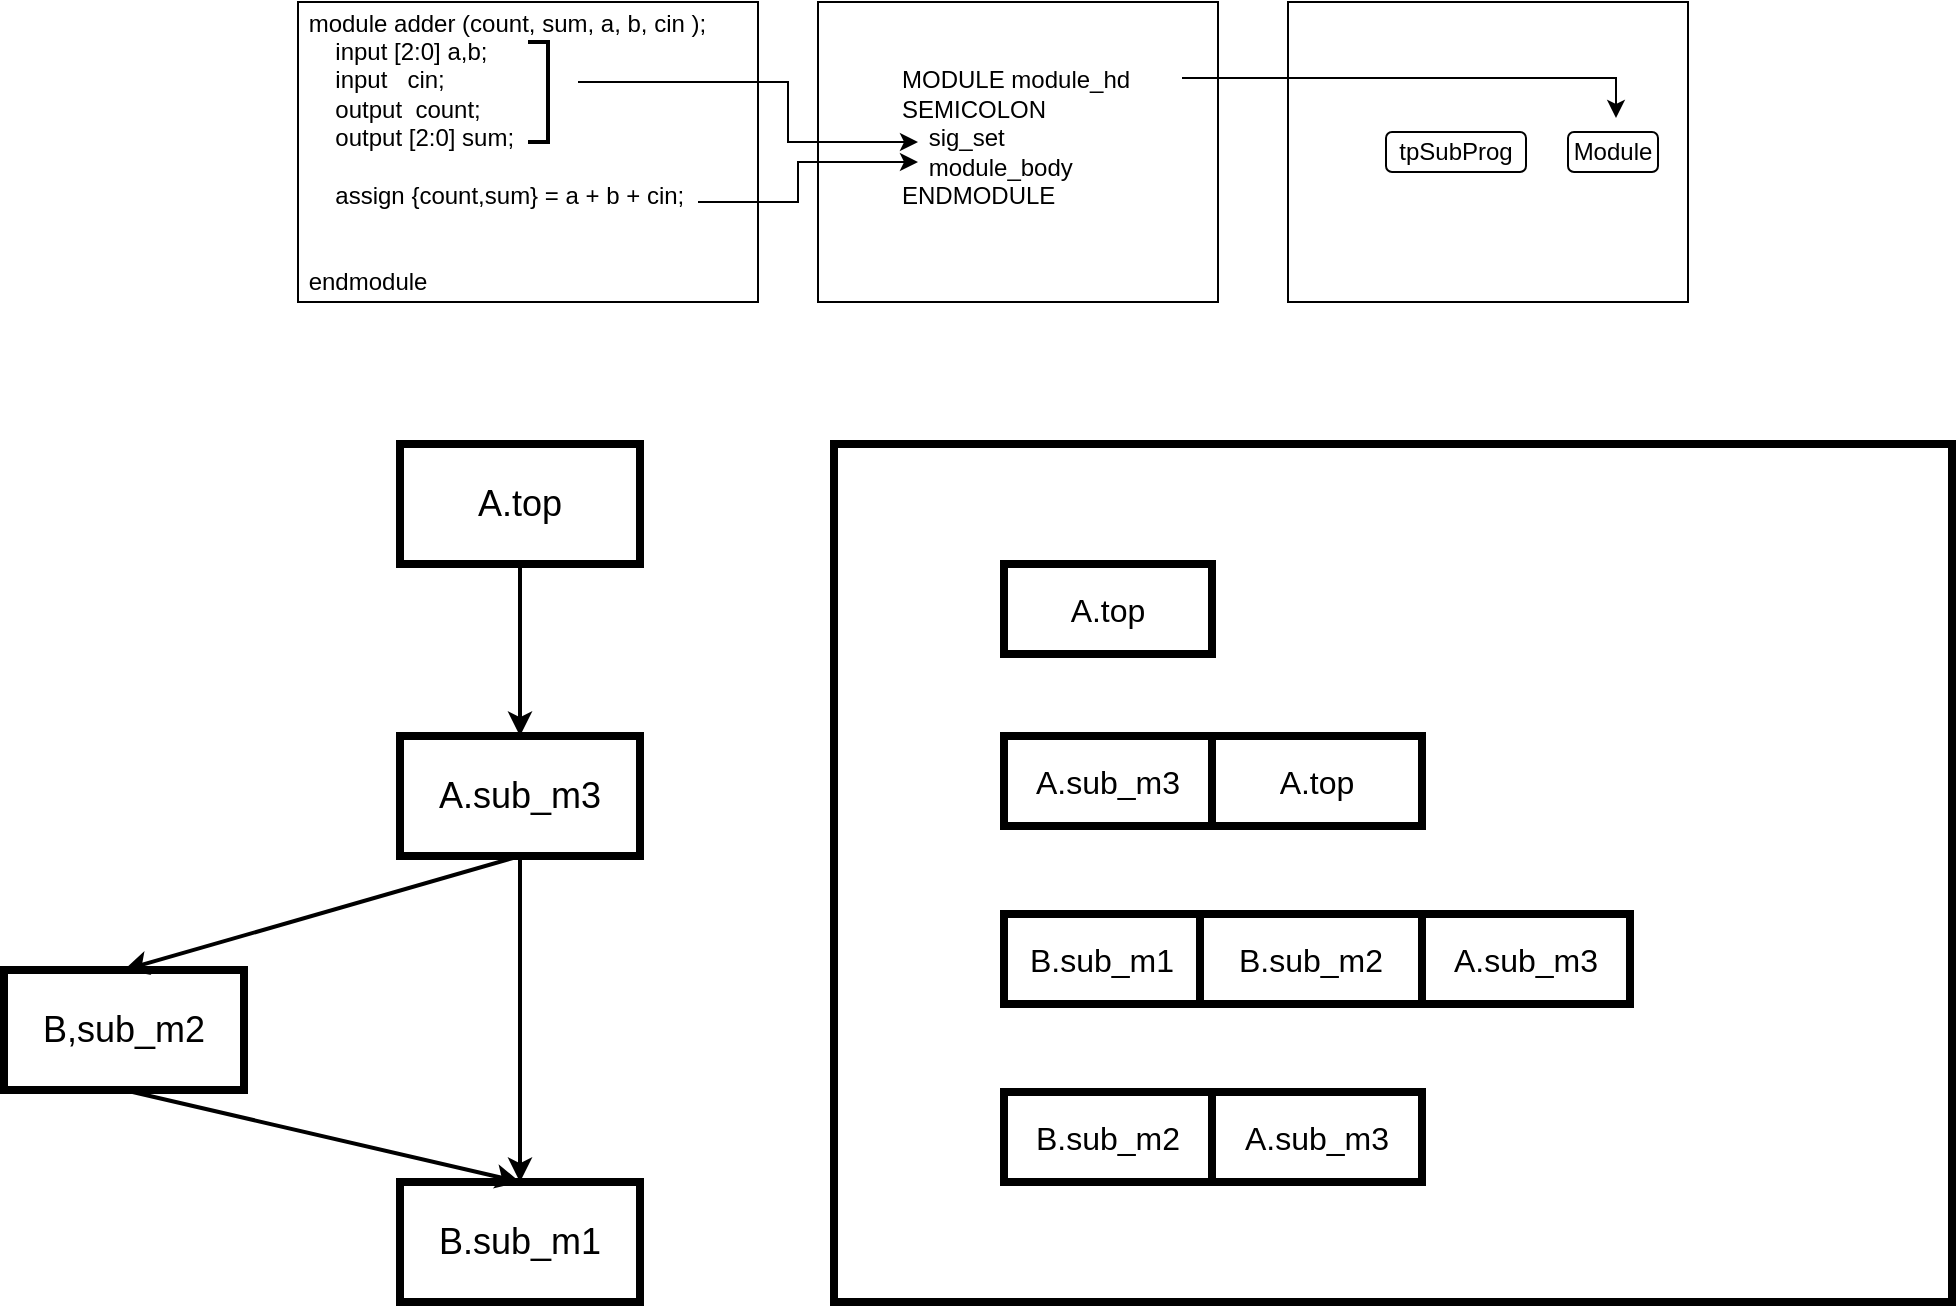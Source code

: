 <mxfile version="21.6.6" type="github">
  <diagram id="rXbX0RpggIG3IfS-PWig" name="Page-1">
    <mxGraphModel dx="2158" dy="929" grid="0" gridSize="10" guides="1" tooltips="1" connect="1" arrows="1" fold="1" page="0" pageScale="1" pageWidth="827" pageHeight="1169" math="0" shadow="0">
      <root>
        <mxCell id="0" />
        <mxCell id="1" parent="0" />
        <mxCell id="cKB5U1kXn6HKcrtO8T9M-33" value="&lt;blockquote style=&quot;margin: 0 0 0 40px; border: none; padding: 0px;&quot;&gt;&lt;br&gt;&lt;/blockquote&gt;" style="rounded=0;whiteSpace=wrap;html=1;align=left;labelBackgroundColor=none;" parent="1" vertex="1">
          <mxGeometry x="575" y="170" width="200" height="150" as="geometry" />
        </mxCell>
        <mxCell id="cKB5U1kXn6HKcrtO8T9M-1" value="&lt;blockquote style=&quot;margin: 0 0 0 40px; border: none; padding: 0px;&quot;&gt;&lt;/blockquote&gt;&lt;span style=&quot;background-color: initial;&quot;&gt;&amp;nbsp;module adder (count, sum, a, b, cin );&lt;/span&gt;&lt;br&gt;&lt;blockquote style=&quot;margin: 0 0 0 40px; border: none; padding: 0px;&quot;&gt;&lt;/blockquote&gt;&lt;span style=&quot;background-color: initial;&quot;&gt;&amp;nbsp; &amp;nbsp; &amp;nbsp;input [2:0] a,b;&amp;nbsp;&lt;/span&gt;&lt;br&gt;&lt;blockquote style=&quot;margin: 0 0 0 40px; border: none; padding: 0px;&quot;&gt;&lt;/blockquote&gt;&lt;span style=&quot;background-color: initial;&quot;&gt;&amp;nbsp; &amp;nbsp; &amp;nbsp;input&amp;nbsp; &amp;nbsp;cin;&amp;nbsp;&lt;/span&gt;&lt;br&gt;&lt;blockquote style=&quot;margin: 0 0 0 40px; border: none; padding: 0px;&quot;&gt;&lt;/blockquote&gt;&lt;span style=&quot;background-color: initial;&quot;&gt;&amp;nbsp; &amp;nbsp; &amp;nbsp;output&amp;nbsp; count;&amp;nbsp;&lt;/span&gt;&lt;br&gt;&lt;blockquote style=&quot;margin: 0 0 0 40px; border: none; padding: 0px;&quot;&gt;&lt;/blockquote&gt;&lt;span style=&quot;background-color: initial;&quot;&gt;&amp;nbsp; &amp;nbsp; &amp;nbsp;output [2:0] sum;&amp;nbsp;&lt;/span&gt;&lt;br&gt;&lt;blockquote style=&quot;margin: 0 0 0 40px; border: none; padding: 0px;&quot;&gt;&lt;/blockquote&gt;&lt;span style=&quot;background-color: initial;&quot;&gt;&amp;nbsp; &amp;nbsp;&amp;nbsp;&lt;/span&gt;&lt;br&gt;&lt;blockquote style=&quot;margin: 0 0 0 40px; border: none; padding: 0px;&quot;&gt;&lt;/blockquote&gt;&lt;span style=&quot;background-color: initial;&quot;&gt;&amp;nbsp; &amp;nbsp; &amp;nbsp;assign {count,sum} = a + b + cin;&amp;nbsp;&lt;/span&gt;&lt;br&gt;&lt;br&gt;&lt;blockquote style=&quot;margin: 0 0 0 40px; border: none; padding: 0px;&quot;&gt;&lt;br&gt;&lt;/blockquote&gt;&lt;span style=&quot;background-color: initial;&quot;&gt;&amp;nbsp;endmodule&lt;/span&gt;" style="rounded=0;whiteSpace=wrap;html=1;align=left;labelBackgroundColor=none;" parent="1" vertex="1">
          <mxGeometry x="80" y="170" width="230" height="150" as="geometry" />
        </mxCell>
        <mxCell id="cKB5U1kXn6HKcrtO8T9M-2" value="&lt;blockquote style=&quot;margin: 0 0 0 40px; border: none; padding: 0px;&quot;&gt;MODULE module_hd SEMICOLON&lt;br&gt;&amp;nbsp; &amp;nbsp; sig_set&lt;br&gt;&amp;nbsp; &amp;nbsp; module_body&amp;nbsp; &amp;nbsp;&lt;br&gt;ENDMODULE&amp;nbsp; &amp;nbsp; &amp;nbsp; &amp;nbsp; &amp;nbsp; &amp;nbsp; &amp;nbsp; &amp;nbsp; &amp;nbsp; &amp;nbsp; &amp;nbsp;&amp;nbsp;&lt;/blockquote&gt;&lt;blockquote style=&quot;margin: 0 0 0 40px; border: none; padding: 0px;&quot;&gt;&lt;br&gt;&lt;/blockquote&gt;" style="rounded=0;whiteSpace=wrap;html=1;align=left;labelBackgroundColor=none;" parent="1" vertex="1">
          <mxGeometry x="340" y="170" width="200" height="150" as="geometry" />
        </mxCell>
        <mxCell id="cKB5U1kXn6HKcrtO8T9M-7" value="tpSubProg" style="rounded=1;whiteSpace=wrap;html=1;labelBackgroundColor=none;" parent="1" vertex="1">
          <mxGeometry x="624" y="235" width="70" height="20" as="geometry" />
        </mxCell>
        <mxCell id="cKB5U1kXn6HKcrtO8T9M-12" style="edgeStyle=orthogonalEdgeStyle;rounded=0;orthogonalLoop=1;jettySize=auto;html=1;exitX=0.5;exitY=1;exitDx=0;exitDy=0;labelBackgroundColor=none;fontColor=default;" parent="1" edge="1">
          <mxGeometry relative="1" as="geometry">
            <mxPoint x="775" y="255" as="sourcePoint" />
            <mxPoint x="775" y="255" as="targetPoint" />
          </mxGeometry>
        </mxCell>
        <mxCell id="cKB5U1kXn6HKcrtO8T9M-20" value="" style="endArrow=classic;html=1;rounded=0;labelBackgroundColor=none;fontColor=default;" parent="1" edge="1">
          <mxGeometry width="50" height="50" relative="1" as="geometry">
            <mxPoint x="280" y="270" as="sourcePoint" />
            <mxPoint x="390" y="250" as="targetPoint" />
            <Array as="points">
              <mxPoint x="330" y="270" />
              <mxPoint x="330" y="250" />
            </Array>
          </mxGeometry>
        </mxCell>
        <mxCell id="cKB5U1kXn6HKcrtO8T9M-22" value="" style="endArrow=classic;html=1;rounded=0;labelBackgroundColor=none;fontColor=default;" parent="1" edge="1">
          <mxGeometry width="50" height="50" relative="1" as="geometry">
            <mxPoint x="220" y="210" as="sourcePoint" />
            <mxPoint x="390" y="240" as="targetPoint" />
            <Array as="points">
              <mxPoint x="325" y="210" />
              <mxPoint x="325" y="240" />
            </Array>
          </mxGeometry>
        </mxCell>
        <mxCell id="cKB5U1kXn6HKcrtO8T9M-23" value="" style="strokeWidth=2;html=1;shape=mxgraph.flowchart.annotation_1;align=left;pointerEvents=1;rotation=-180;labelBackgroundColor=none;" parent="1" vertex="1">
          <mxGeometry x="195" y="190" width="10" height="50" as="geometry" />
        </mxCell>
        <mxCell id="cKB5U1kXn6HKcrtO8T9M-25" value="" style="endArrow=classic;html=1;rounded=0;labelBackgroundColor=none;fontColor=default;" parent="1" edge="1">
          <mxGeometry x="-0.306" y="98" width="50" height="50" relative="1" as="geometry">
            <mxPoint x="522" y="208" as="sourcePoint" />
            <mxPoint x="739" y="228" as="targetPoint" />
            <Array as="points">
              <mxPoint x="739" y="208" />
            </Array>
            <mxPoint as="offset" />
          </mxGeometry>
        </mxCell>
        <mxCell id="cKB5U1kXn6HKcrtO8T9M-35" value="Module" style="rounded=1;whiteSpace=wrap;html=1;labelBackgroundColor=none;" parent="1" vertex="1">
          <mxGeometry x="715" y="235" width="45" height="20" as="geometry" />
        </mxCell>
        <mxCell id="bYQRs_p9OYM6AfWMLLc4-3" value="" style="edgeStyle=orthogonalEdgeStyle;rounded=0;orthogonalLoop=1;jettySize=auto;html=1;strokeWidth=2;labelBackgroundColor=none;fontColor=default;" edge="1" parent="1" source="bYQRs_p9OYM6AfWMLLc4-1" target="bYQRs_p9OYM6AfWMLLc4-2">
          <mxGeometry relative="1" as="geometry" />
        </mxCell>
        <mxCell id="bYQRs_p9OYM6AfWMLLc4-1" value="&lt;font style=&quot;font-size: 18px;&quot;&gt;A.top&lt;/font&gt;" style="rounded=0;whiteSpace=wrap;html=1;fillStyle=solid;strokeWidth=4;labelBackgroundColor=none;" vertex="1" parent="1">
          <mxGeometry x="131" y="391" width="120" height="60" as="geometry" />
        </mxCell>
        <mxCell id="bYQRs_p9OYM6AfWMLLc4-6" value="" style="edgeStyle=orthogonalEdgeStyle;rounded=0;orthogonalLoop=1;jettySize=auto;html=1;strokeWidth=2;labelBackgroundColor=none;fontColor=default;" edge="1" parent="1" source="bYQRs_p9OYM6AfWMLLc4-2" target="bYQRs_p9OYM6AfWMLLc4-5">
          <mxGeometry relative="1" as="geometry" />
        </mxCell>
        <mxCell id="bYQRs_p9OYM6AfWMLLc4-2" value="&lt;font style=&quot;font-size: 18px;&quot;&gt;A.sub_m3&lt;/font&gt;" style="rounded=0;whiteSpace=wrap;html=1;fillStyle=solid;strokeWidth=4;labelBackgroundColor=none;" vertex="1" parent="1">
          <mxGeometry x="131" y="537" width="120" height="60" as="geometry" />
        </mxCell>
        <mxCell id="bYQRs_p9OYM6AfWMLLc4-4" value="&lt;font style=&quot;font-size: 18px;&quot;&gt;B,sub_m2&lt;/font&gt;" style="rounded=0;whiteSpace=wrap;html=1;fillStyle=solid;strokeWidth=4;labelBackgroundColor=none;" vertex="1" parent="1">
          <mxGeometry x="-67" y="654" width="120" height="60" as="geometry" />
        </mxCell>
        <mxCell id="bYQRs_p9OYM6AfWMLLc4-5" value="&lt;font style=&quot;font-size: 18px;&quot;&gt;B.sub_m1&lt;/font&gt;" style="rounded=0;whiteSpace=wrap;html=1;fillStyle=solid;strokeWidth=4;labelBackgroundColor=none;" vertex="1" parent="1">
          <mxGeometry x="131" y="760" width="120" height="60" as="geometry" />
        </mxCell>
        <mxCell id="bYQRs_p9OYM6AfWMLLc4-7" value="" style="endArrow=classic;html=1;rounded=0;entryX=0.5;entryY=0;entryDx=0;entryDy=0;strokeWidth=2;exitX=0.5;exitY=1;exitDx=0;exitDy=0;labelBackgroundColor=none;fontColor=default;" edge="1" parent="1" source="bYQRs_p9OYM6AfWMLLc4-2" target="bYQRs_p9OYM6AfWMLLc4-4">
          <mxGeometry width="50" height="50" relative="1" as="geometry">
            <mxPoint x="194" y="601" as="sourcePoint" />
            <mxPoint x="547" y="453" as="targetPoint" />
          </mxGeometry>
        </mxCell>
        <mxCell id="bYQRs_p9OYM6AfWMLLc4-11" value="" style="endArrow=classic;html=1;rounded=0;exitX=0.5;exitY=1;exitDx=0;exitDy=0;entryX=0.5;entryY=0;entryDx=0;entryDy=0;strokeWidth=2;labelBackgroundColor=none;fontColor=default;" edge="1" parent="1" source="bYQRs_p9OYM6AfWMLLc4-4" target="bYQRs_p9OYM6AfWMLLc4-5">
          <mxGeometry width="50" height="50" relative="1" as="geometry">
            <mxPoint x="497" y="503" as="sourcePoint" />
            <mxPoint x="547" y="453" as="targetPoint" />
          </mxGeometry>
        </mxCell>
        <mxCell id="bYQRs_p9OYM6AfWMLLc4-12" value="" style="rounded=0;whiteSpace=wrap;html=1;strokeWidth=4;labelBackgroundColor=none;" vertex="1" parent="1">
          <mxGeometry x="348" y="391" width="559" height="429" as="geometry" />
        </mxCell>
        <mxCell id="bYQRs_p9OYM6AfWMLLc4-13" value="" style="shape=table;startSize=0;container=1;collapsible=0;childLayout=tableLayout;fontSize=16;strokeWidth=4;labelBackgroundColor=none;" vertex="1" parent="1">
          <mxGeometry x="433" y="626" width="313" height="45" as="geometry" />
        </mxCell>
        <mxCell id="bYQRs_p9OYM6AfWMLLc4-42" style="shape=tableRow;horizontal=0;startSize=0;swimlaneHead=0;swimlaneBody=0;top=0;left=0;bottom=0;right=0;collapsible=0;dropTarget=0;fillColor=none;points=[[0,0.5],[1,0.5]];portConstraint=eastwest;fontSize=16;labelBackgroundColor=none;" vertex="1" parent="bYQRs_p9OYM6AfWMLLc4-13">
          <mxGeometry width="313" height="45" as="geometry" />
        </mxCell>
        <mxCell id="bYQRs_p9OYM6AfWMLLc4-43" value="B.sub_m1" style="shape=partialRectangle;html=1;whiteSpace=wrap;connectable=0;overflow=hidden;fillColor=none;top=0;left=0;bottom=0;right=0;pointerEvents=1;fontSize=16;labelBackgroundColor=none;" vertex="1" parent="bYQRs_p9OYM6AfWMLLc4-42">
          <mxGeometry width="98" height="45" as="geometry">
            <mxRectangle width="98" height="45" as="alternateBounds" />
          </mxGeometry>
        </mxCell>
        <mxCell id="bYQRs_p9OYM6AfWMLLc4-44" value="B.sub_m2" style="shape=partialRectangle;html=1;whiteSpace=wrap;connectable=0;overflow=hidden;fillColor=none;top=0;left=0;bottom=0;right=0;pointerEvents=1;fontSize=16;labelBackgroundColor=none;" vertex="1" parent="bYQRs_p9OYM6AfWMLLc4-42">
          <mxGeometry x="98" width="111" height="45" as="geometry">
            <mxRectangle width="111" height="45" as="alternateBounds" />
          </mxGeometry>
        </mxCell>
        <mxCell id="bYQRs_p9OYM6AfWMLLc4-45" value="A.sub_m3" style="shape=partialRectangle;html=1;whiteSpace=wrap;connectable=0;overflow=hidden;fillColor=none;top=0;left=0;bottom=0;right=0;pointerEvents=1;fontSize=16;labelBackgroundColor=none;" vertex="1" parent="bYQRs_p9OYM6AfWMLLc4-42">
          <mxGeometry x="209" width="104" height="45" as="geometry">
            <mxRectangle width="104" height="45" as="alternateBounds" />
          </mxGeometry>
        </mxCell>
        <mxCell id="bYQRs_p9OYM6AfWMLLc4-86" value="" style="shape=table;startSize=0;container=1;collapsible=0;childLayout=tableLayout;fontSize=16;strokeWidth=4;labelBackgroundColor=none;" vertex="1" parent="1">
          <mxGeometry x="433" y="715" width="209" height="45" as="geometry" />
        </mxCell>
        <mxCell id="bYQRs_p9OYM6AfWMLLc4-87" style="shape=tableRow;horizontal=0;startSize=0;swimlaneHead=0;swimlaneBody=0;top=0;left=0;bottom=0;right=0;collapsible=0;dropTarget=0;fillColor=none;points=[[0,0.5],[1,0.5]];portConstraint=eastwest;fontSize=16;labelBackgroundColor=none;" vertex="1" parent="bYQRs_p9OYM6AfWMLLc4-86">
          <mxGeometry width="209" height="45" as="geometry" />
        </mxCell>
        <mxCell id="bYQRs_p9OYM6AfWMLLc4-88" value="B.sub_m2" style="shape=partialRectangle;html=1;whiteSpace=wrap;connectable=0;overflow=hidden;fillColor=none;top=0;left=0;bottom=0;right=0;pointerEvents=1;fontSize=16;labelBackgroundColor=none;" vertex="1" parent="bYQRs_p9OYM6AfWMLLc4-87">
          <mxGeometry width="104" height="45" as="geometry">
            <mxRectangle width="104" height="45" as="alternateBounds" />
          </mxGeometry>
        </mxCell>
        <mxCell id="bYQRs_p9OYM6AfWMLLc4-89" value="A.sub_m3" style="shape=partialRectangle;html=1;whiteSpace=wrap;connectable=0;overflow=hidden;fillColor=none;top=0;left=0;bottom=0;right=0;pointerEvents=1;fontSize=16;labelBackgroundColor=none;" vertex="1" parent="bYQRs_p9OYM6AfWMLLc4-87">
          <mxGeometry x="104" width="105" height="45" as="geometry">
            <mxRectangle width="105" height="45" as="alternateBounds" />
          </mxGeometry>
        </mxCell>
        <mxCell id="bYQRs_p9OYM6AfWMLLc4-102" value="" style="shape=table;startSize=0;container=1;collapsible=0;childLayout=tableLayout;fontSize=16;strokeWidth=4;labelBackgroundColor=none;" vertex="1" parent="1">
          <mxGeometry x="433" y="537" width="209" height="45" as="geometry" />
        </mxCell>
        <mxCell id="bYQRs_p9OYM6AfWMLLc4-103" style="shape=tableRow;horizontal=0;startSize=0;swimlaneHead=0;swimlaneBody=0;top=0;left=0;bottom=0;right=0;collapsible=0;dropTarget=0;fillColor=none;points=[[0,0.5],[1,0.5]];portConstraint=eastwest;fontSize=16;labelBackgroundColor=none;" vertex="1" parent="bYQRs_p9OYM6AfWMLLc4-102">
          <mxGeometry width="209" height="45" as="geometry" />
        </mxCell>
        <mxCell id="bYQRs_p9OYM6AfWMLLc4-104" value="A.sub_m3" style="shape=partialRectangle;html=1;whiteSpace=wrap;connectable=0;overflow=hidden;fillColor=none;top=0;left=0;bottom=0;right=0;pointerEvents=1;fontSize=16;labelBackgroundColor=none;" vertex="1" parent="bYQRs_p9OYM6AfWMLLc4-103">
          <mxGeometry width="104" height="45" as="geometry">
            <mxRectangle width="104" height="45" as="alternateBounds" />
          </mxGeometry>
        </mxCell>
        <mxCell id="bYQRs_p9OYM6AfWMLLc4-105" value="A.top" style="shape=partialRectangle;html=1;whiteSpace=wrap;connectable=0;overflow=hidden;fillColor=none;top=0;left=0;bottom=0;right=0;pointerEvents=1;fontSize=16;labelBackgroundColor=none;" vertex="1" parent="bYQRs_p9OYM6AfWMLLc4-103">
          <mxGeometry x="104" width="105" height="45" as="geometry">
            <mxRectangle width="105" height="45" as="alternateBounds" />
          </mxGeometry>
        </mxCell>
        <mxCell id="bYQRs_p9OYM6AfWMLLc4-106" value="" style="shape=table;startSize=0;container=1;collapsible=0;childLayout=tableLayout;fontSize=16;strokeWidth=4;labelBackgroundColor=none;" vertex="1" parent="1">
          <mxGeometry x="433" y="451" width="104" height="45" as="geometry" />
        </mxCell>
        <mxCell id="bYQRs_p9OYM6AfWMLLc4-107" style="shape=tableRow;horizontal=0;startSize=0;swimlaneHead=0;swimlaneBody=0;top=0;left=0;bottom=0;right=0;collapsible=0;dropTarget=0;fillColor=none;points=[[0,0.5],[1,0.5]];portConstraint=eastwest;fontSize=16;labelBackgroundColor=none;" vertex="1" parent="bYQRs_p9OYM6AfWMLLc4-106">
          <mxGeometry width="104" height="45" as="geometry" />
        </mxCell>
        <mxCell id="bYQRs_p9OYM6AfWMLLc4-108" value="A.top" style="shape=partialRectangle;html=1;whiteSpace=wrap;connectable=0;overflow=hidden;fillColor=none;top=0;left=0;bottom=0;right=0;pointerEvents=1;fontSize=16;labelBackgroundColor=none;" vertex="1" parent="bYQRs_p9OYM6AfWMLLc4-107">
          <mxGeometry width="104" height="45" as="geometry">
            <mxRectangle width="104" height="45" as="alternateBounds" />
          </mxGeometry>
        </mxCell>
      </root>
    </mxGraphModel>
  </diagram>
</mxfile>
